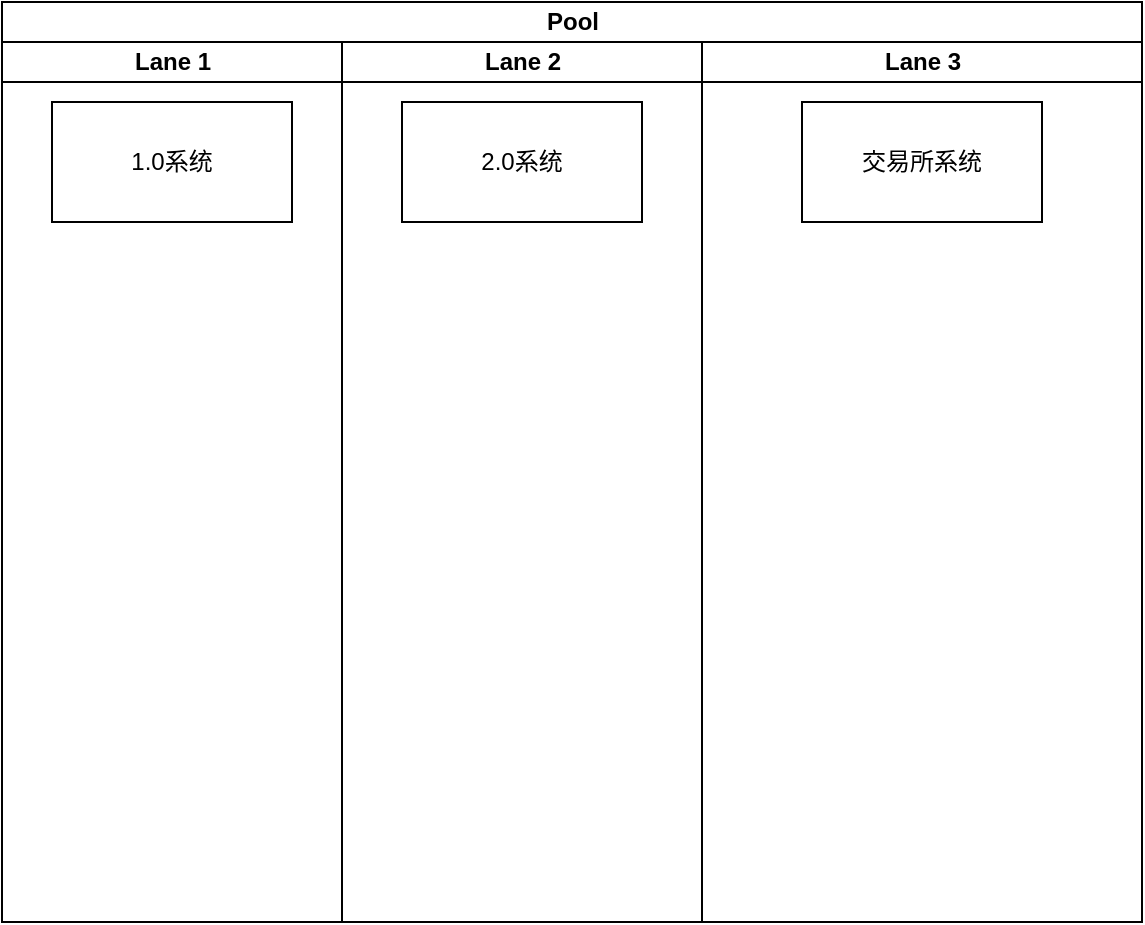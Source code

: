 <mxfile version="14.6.1" type="github">
  <diagram id="IMXN8GMDb4Ydj3eBijsY" name="Page-1">
    <mxGraphModel dx="1038" dy="580" grid="1" gridSize="10" guides="1" tooltips="1" connect="1" arrows="1" fold="1" page="1" pageScale="1" pageWidth="827" pageHeight="1169" math="0" shadow="0">
      <root>
        <mxCell id="0" />
        <mxCell id="1" parent="0" />
        <mxCell id="OuCMYnRNAb08Vo0L_7Jf-8" value="Pool" style="swimlane;html=1;childLayout=stackLayout;resizeParent=1;resizeParentMax=0;startSize=20;" vertex="1" parent="1">
          <mxGeometry x="120" y="70" width="570" height="460" as="geometry" />
        </mxCell>
        <mxCell id="OuCMYnRNAb08Vo0L_7Jf-9" value="Lane 1" style="swimlane;html=1;startSize=20;" vertex="1" parent="OuCMYnRNAb08Vo0L_7Jf-8">
          <mxGeometry y="20" width="170" height="440" as="geometry" />
        </mxCell>
        <mxCell id="OuCMYnRNAb08Vo0L_7Jf-1" value="1.0系统" style="rounded=0;whiteSpace=wrap;html=1;" vertex="1" parent="OuCMYnRNAb08Vo0L_7Jf-9">
          <mxGeometry x="25" y="30" width="120" height="60" as="geometry" />
        </mxCell>
        <mxCell id="OuCMYnRNAb08Vo0L_7Jf-10" value="Lane 2" style="swimlane;html=1;startSize=20;" vertex="1" parent="OuCMYnRNAb08Vo0L_7Jf-8">
          <mxGeometry x="170" y="20" width="180" height="440" as="geometry" />
        </mxCell>
        <mxCell id="OuCMYnRNAb08Vo0L_7Jf-2" value="2.0系统" style="rounded=0;whiteSpace=wrap;html=1;" vertex="1" parent="OuCMYnRNAb08Vo0L_7Jf-10">
          <mxGeometry x="30" y="30" width="120" height="60" as="geometry" />
        </mxCell>
        <mxCell id="OuCMYnRNAb08Vo0L_7Jf-11" value="Lane 3" style="swimlane;html=1;startSize=20;" vertex="1" parent="OuCMYnRNAb08Vo0L_7Jf-8">
          <mxGeometry x="350" y="20" width="220" height="440" as="geometry">
            <mxRectangle x="260" y="20" width="30" height="440" as="alternateBounds" />
          </mxGeometry>
        </mxCell>
        <mxCell id="OuCMYnRNAb08Vo0L_7Jf-3" value="交易所系统" style="rounded=0;whiteSpace=wrap;html=1;" vertex="1" parent="OuCMYnRNAb08Vo0L_7Jf-11">
          <mxGeometry x="50" y="30" width="120" height="60" as="geometry" />
        </mxCell>
      </root>
    </mxGraphModel>
  </diagram>
</mxfile>
